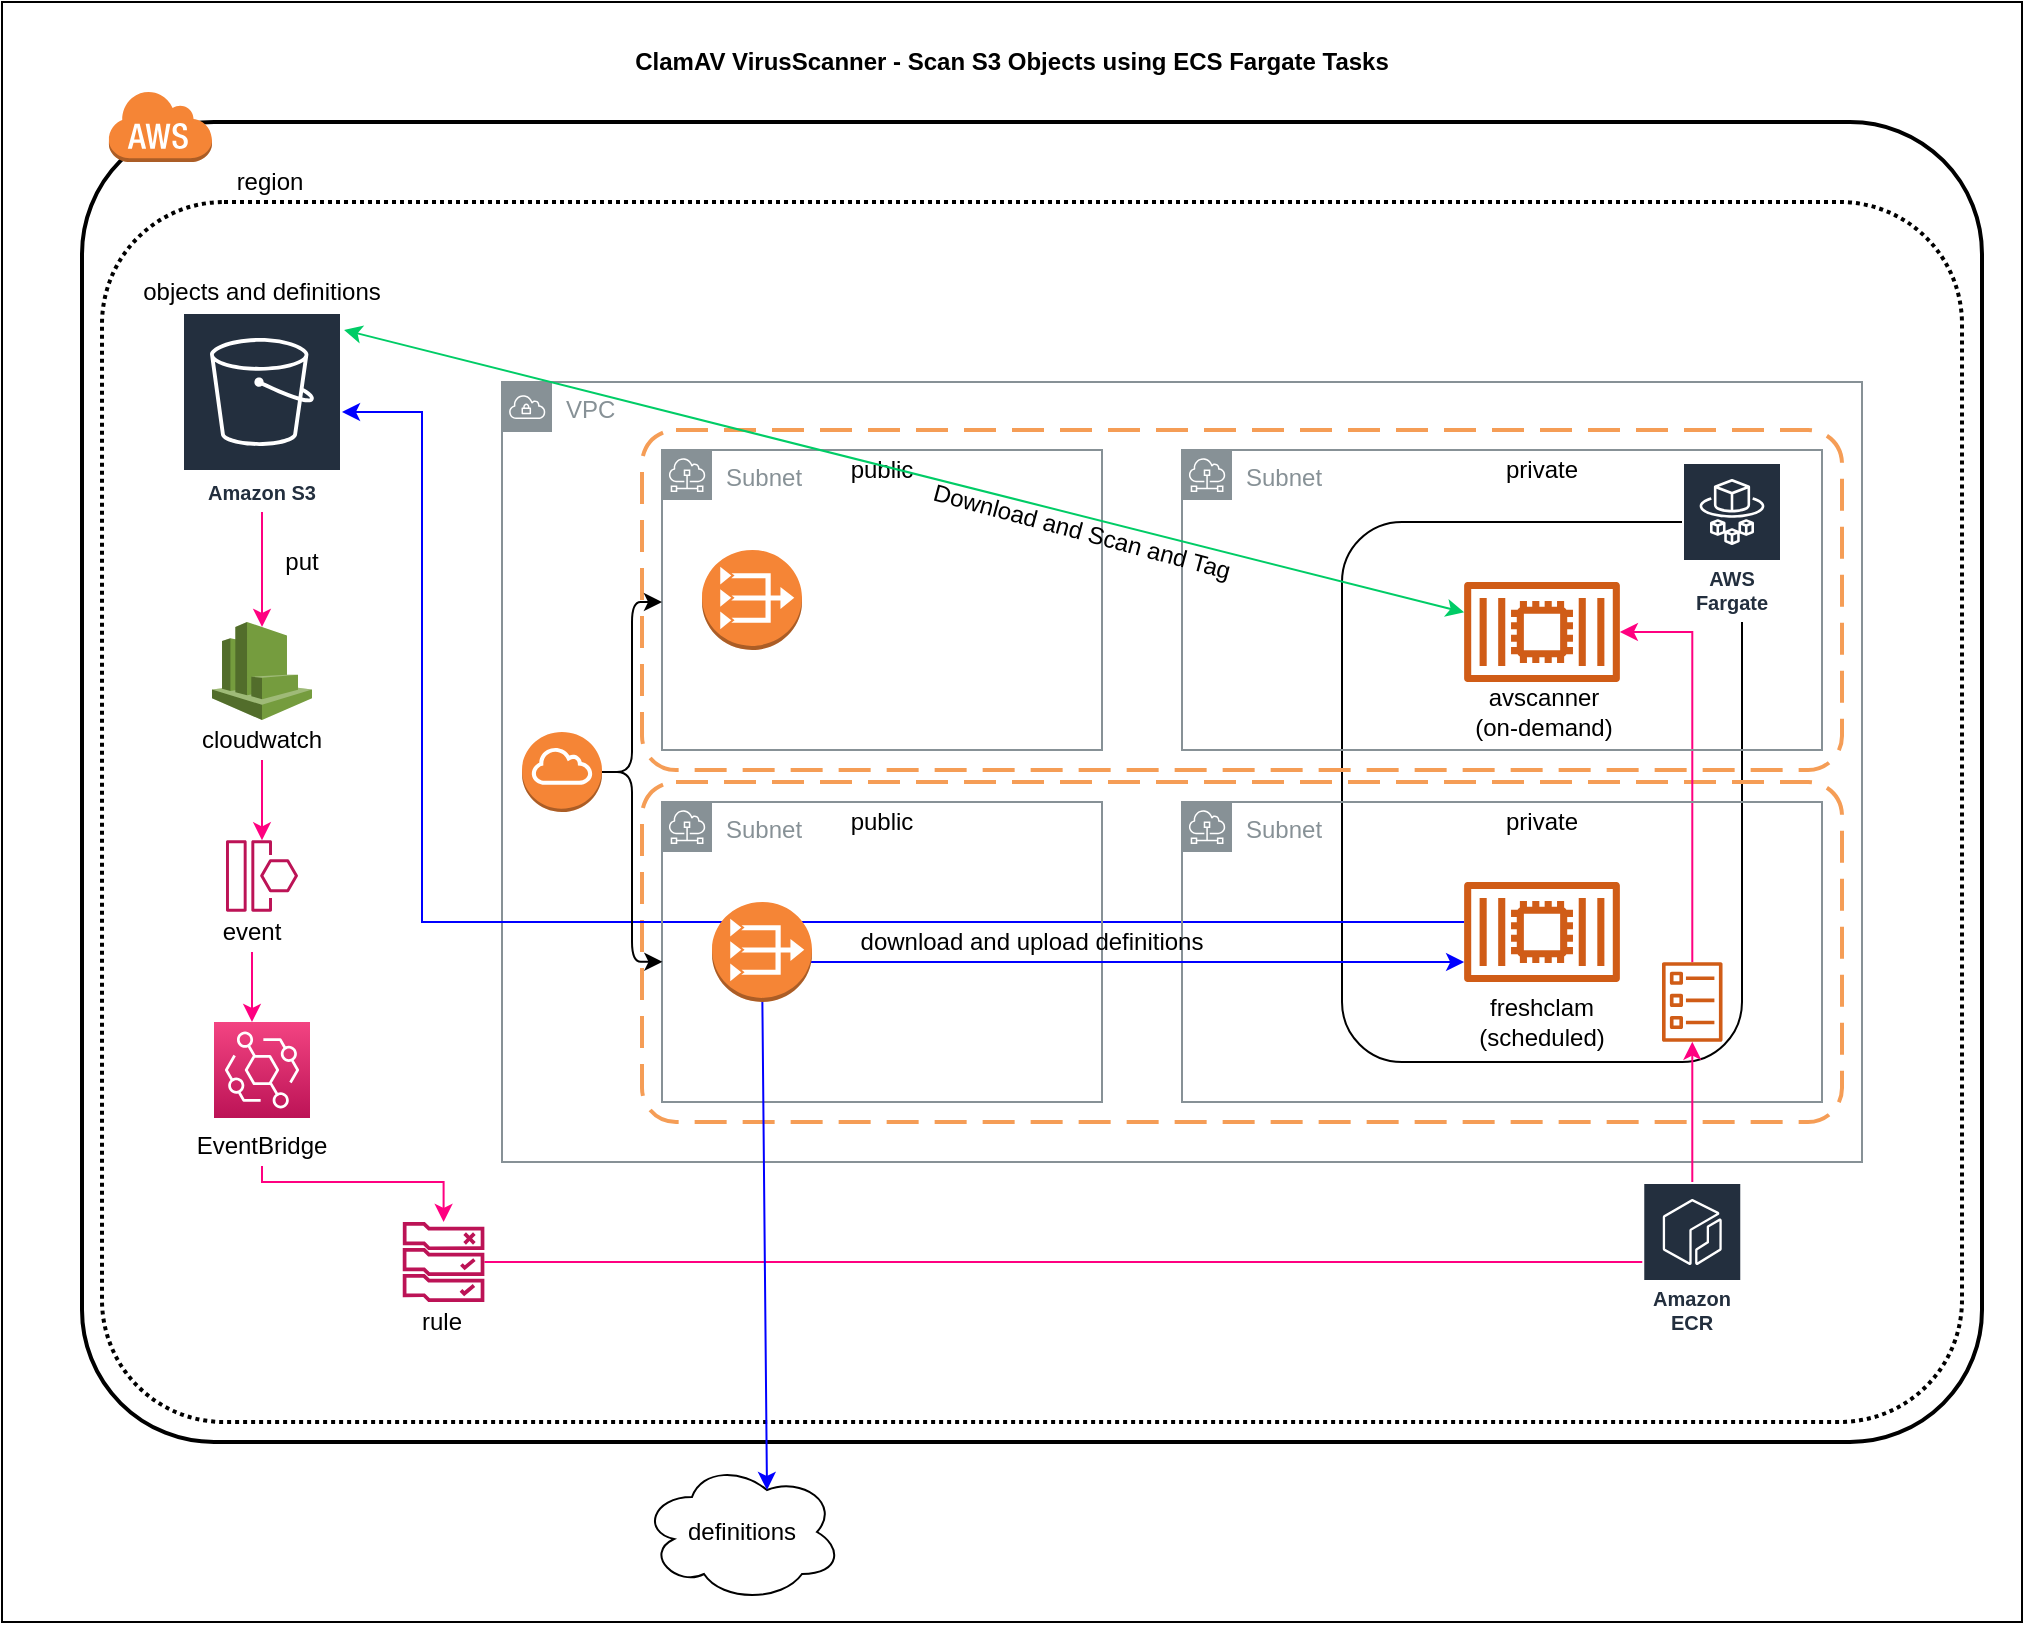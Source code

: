 <mxfile version="13.7.9" type="device"><diagram id="Xoux1UPko0LxIWhsIivq" name="Page-1"><mxGraphModel dx="2746" dy="1034" grid="1" gridSize="10" guides="1" tooltips="1" connect="1" arrows="1" fold="1" page="1" pageScale="1" pageWidth="850" pageHeight="1100" math="0" shadow="0"><root><mxCell id="0"/><mxCell id="1" parent="0"/><mxCell id="X9j9-UCl9JasLxoC7_An-1" value="" style="rounded=0;whiteSpace=wrap;html=1;" parent="1" vertex="1"><mxGeometry x="-170" y="290" width="1010" height="810" as="geometry"/></mxCell><mxCell id="KKg9IgOQ2FRUI8iZgC1Z-34" value="" style="rounded=1;whiteSpace=wrap;html=1;fillColor=none;" parent="1" vertex="1"><mxGeometry x="500" y="550" width="200" height="270" as="geometry"/></mxCell><mxCell id="KKg9IgOQ2FRUI8iZgC1Z-25" value="" style="rounded=1;arcSize=10;dashed=1;strokeColor=#F59D56;fillColor=none;gradientColor=none;dashPattern=8 4;strokeWidth=2;" parent="1" vertex="1"><mxGeometry x="150" y="680" width="600" height="170" as="geometry"/></mxCell><mxCell id="KKg9IgOQ2FRUI8iZgC1Z-24" value="" style="rounded=1;arcSize=10;dashed=1;strokeColor=#F59D56;fillColor=none;gradientColor=none;dashPattern=8 4;strokeWidth=2;" parent="1" vertex="1"><mxGeometry x="150" y="504" width="600" height="170" as="geometry"/></mxCell><mxCell id="KKg9IgOQ2FRUI8iZgC1Z-1" value="" style="rounded=1;arcSize=10;dashed=0;fillColor=none;gradientColor=none;strokeWidth=2;" parent="1" vertex="1"><mxGeometry x="-130" y="350" width="950" height="660" as="geometry"/></mxCell><mxCell id="KKg9IgOQ2FRUI8iZgC1Z-2" value="" style="dashed=0;html=1;shape=mxgraph.aws3.cloud;fillColor=#F58536;gradientColor=none;dashed=0;" parent="1" vertex="1"><mxGeometry x="-117" y="334" width="52" height="36" as="geometry"/></mxCell><mxCell id="KKg9IgOQ2FRUI8iZgC1Z-3" value="" style="rounded=1;arcSize=10;dashed=1;fillColor=none;gradientColor=none;dashPattern=1 1;strokeWidth=2;" parent="1" vertex="1"><mxGeometry x="-120" y="390" width="930" height="610" as="geometry"/></mxCell><mxCell id="KKg9IgOQ2FRUI8iZgC1Z-7" value="region" style="text;html=1;strokeColor=none;fillColor=none;align=center;verticalAlign=middle;whiteSpace=wrap;rounded=0;" parent="1" vertex="1"><mxGeometry x="-56" y="370" width="40" height="20" as="geometry"/></mxCell><mxCell id="KKg9IgOQ2FRUI8iZgC1Z-15" value="VPC" style="outlineConnect=0;gradientColor=none;html=1;whiteSpace=wrap;fontSize=12;fontStyle=0;shape=mxgraph.aws4.group;grIcon=mxgraph.aws4.group_vpc;strokeColor=#879196;fillColor=none;verticalAlign=top;align=left;spacingLeft=30;fontColor=#879196;dashed=0;" parent="1" vertex="1"><mxGeometry x="80" y="480" width="680" height="390" as="geometry"/></mxCell><mxCell id="KKg9IgOQ2FRUI8iZgC1Z-63" style="edgeStyle=orthogonalEdgeStyle;rounded=0;orthogonalLoop=1;jettySize=auto;html=1;strokeColor=#0000FF;" parent="1" source="KKg9IgOQ2FRUI8iZgC1Z-36" target="KKg9IgOQ2FRUI8iZgC1Z-45" edge="1"><mxGeometry relative="1" as="geometry"><Array as="points"><mxPoint x="40" y="750"/><mxPoint x="40" y="495"/></Array></mxGeometry></mxCell><mxCell id="SsWYyLI5iWJ4Lne8Hp8E-11" style="edgeStyle=orthogonalEdgeStyle;rounded=0;orthogonalLoop=1;jettySize=auto;html=1;strokeColor=#FF0080;" edge="1" parent="1" source="KKg9IgOQ2FRUI8iZgC1Z-61" target="KKg9IgOQ2FRUI8iZgC1Z-35"><mxGeometry relative="1" as="geometry"><Array as="points"><mxPoint x="675" y="605"/></Array></mxGeometry></mxCell><mxCell id="KKg9IgOQ2FRUI8iZgC1Z-16" value="Subnet" style="outlineConnect=0;gradientColor=none;html=1;whiteSpace=wrap;fontSize=12;fontStyle=0;shape=mxgraph.aws4.group;grIcon=mxgraph.aws4.group_subnet;strokeColor=#879196;fillColor=none;verticalAlign=top;align=left;spacingLeft=30;fontColor=#879196;dashed=0;" parent="1" vertex="1"><mxGeometry x="160" y="514" width="220" height="150" as="geometry"/></mxCell><mxCell id="KKg9IgOQ2FRUI8iZgC1Z-17" value="Subnet" style="outlineConnect=0;gradientColor=none;html=1;whiteSpace=wrap;fontSize=12;fontStyle=0;shape=mxgraph.aws4.group;grIcon=mxgraph.aws4.group_subnet;strokeColor=#879196;fillColor=none;verticalAlign=top;align=left;spacingLeft=30;fontColor=#879196;dashed=0;" parent="1" vertex="1"><mxGeometry x="420" y="514" width="320" height="150" as="geometry"/></mxCell><mxCell id="KKg9IgOQ2FRUI8iZgC1Z-18" value="Subnet" style="outlineConnect=0;gradientColor=none;html=1;whiteSpace=wrap;fontSize=12;fontStyle=0;shape=mxgraph.aws4.group;grIcon=mxgraph.aws4.group_subnet;strokeColor=#879196;fillColor=none;verticalAlign=top;align=left;spacingLeft=30;fontColor=#879196;dashed=0;" parent="1" vertex="1"><mxGeometry x="160" y="690" width="220" height="150" as="geometry"/></mxCell><mxCell id="KKg9IgOQ2FRUI8iZgC1Z-19" value="Subnet" style="outlineConnect=0;gradientColor=none;html=1;whiteSpace=wrap;fontSize=12;fontStyle=0;shape=mxgraph.aws4.group;grIcon=mxgraph.aws4.group_subnet;strokeColor=#879196;fillColor=none;verticalAlign=top;align=left;spacingLeft=30;fontColor=#879196;dashed=0;" parent="1" vertex="1"><mxGeometry x="420" y="690" width="320" height="150" as="geometry"/></mxCell><mxCell id="KKg9IgOQ2FRUI8iZgC1Z-20" value="public" style="text;html=1;strokeColor=none;fillColor=none;align=center;verticalAlign=middle;whiteSpace=wrap;rounded=0;" parent="1" vertex="1"><mxGeometry x="250" y="514" width="40" height="20" as="geometry"/></mxCell><mxCell id="KKg9IgOQ2FRUI8iZgC1Z-21" value="public" style="text;html=1;strokeColor=none;fillColor=none;align=center;verticalAlign=middle;whiteSpace=wrap;rounded=0;" parent="1" vertex="1"><mxGeometry x="250" y="690" width="40" height="20" as="geometry"/></mxCell><mxCell id="KKg9IgOQ2FRUI8iZgC1Z-22" value="private" style="text;html=1;strokeColor=none;fillColor=none;align=center;verticalAlign=middle;whiteSpace=wrap;rounded=0;" parent="1" vertex="1"><mxGeometry x="580" y="514" width="40" height="20" as="geometry"/></mxCell><mxCell id="KKg9IgOQ2FRUI8iZgC1Z-23" value="private" style="text;html=1;strokeColor=none;fillColor=none;align=center;verticalAlign=middle;whiteSpace=wrap;rounded=0;" parent="1" vertex="1"><mxGeometry x="580" y="690" width="40" height="20" as="geometry"/></mxCell><mxCell id="KKg9IgOQ2FRUI8iZgC1Z-28" value="" style="outlineConnect=0;dashed=0;verticalLabelPosition=bottom;verticalAlign=top;align=center;html=1;shape=mxgraph.aws3.internet_gateway;fillColor=#F58536;gradientColor=none;" parent="1" vertex="1"><mxGeometry x="90" y="655" width="40" height="40" as="geometry"/></mxCell><mxCell id="KKg9IgOQ2FRUI8iZgC1Z-29" value="" style="edgeStyle=elbowEdgeStyle;elbow=horizontal;endArrow=classic;html=1;exitX=1;exitY=0.5;exitDx=0;exitDy=0;exitPerimeter=0;" parent="1" source="KKg9IgOQ2FRUI8iZgC1Z-28" edge="1"><mxGeometry width="50" height="50" relative="1" as="geometry"><mxPoint x="400" y="590" as="sourcePoint"/><mxPoint x="160" y="590" as="targetPoint"/></mxGeometry></mxCell><mxCell id="KKg9IgOQ2FRUI8iZgC1Z-30" value="" style="edgeStyle=elbowEdgeStyle;elbow=horizontal;endArrow=classic;html=1;exitX=1;exitY=0.5;exitDx=0;exitDy=0;exitPerimeter=0;entryX=0.017;entryY=0.529;entryDx=0;entryDy=0;entryPerimeter=0;" parent="1" source="KKg9IgOQ2FRUI8iZgC1Z-28" target="KKg9IgOQ2FRUI8iZgC1Z-25" edge="1"><mxGeometry width="50" height="50" relative="1" as="geometry"><mxPoint x="400" y="590" as="sourcePoint"/><mxPoint x="450" y="540" as="targetPoint"/></mxGeometry></mxCell><mxCell id="KKg9IgOQ2FRUI8iZgC1Z-32" value="AWS Fargate" style="outlineConnect=0;fontColor=#232F3E;gradientColor=none;strokeColor=#ffffff;fillColor=#232F3E;dashed=0;verticalLabelPosition=middle;verticalAlign=bottom;align=center;html=1;whiteSpace=wrap;fontSize=10;fontStyle=1;spacing=3;shape=mxgraph.aws4.productIcon;prIcon=mxgraph.aws4.fargate;" parent="1" vertex="1"><mxGeometry x="670" y="520" width="50" height="80" as="geometry"/></mxCell><mxCell id="KKg9IgOQ2FRUI8iZgC1Z-35" value="" style="outlineConnect=0;fontColor=#232F3E;gradientColor=none;fillColor=#D05C17;strokeColor=none;dashed=0;verticalLabelPosition=bottom;verticalAlign=top;align=center;html=1;fontSize=12;fontStyle=0;aspect=fixed;pointerEvents=1;shape=mxgraph.aws4.container_2;" parent="1" vertex="1"><mxGeometry x="561" y="580" width="78" height="50" as="geometry"/></mxCell><mxCell id="KKg9IgOQ2FRUI8iZgC1Z-36" value="" style="outlineConnect=0;fontColor=#232F3E;gradientColor=none;fillColor=#D05C17;strokeColor=none;dashed=0;verticalLabelPosition=bottom;verticalAlign=top;align=center;html=1;fontSize=12;fontStyle=0;aspect=fixed;pointerEvents=1;shape=mxgraph.aws4.container_2;" parent="1" vertex="1"><mxGeometry x="561" y="730" width="78" height="50" as="geometry"/></mxCell><mxCell id="KKg9IgOQ2FRUI8iZgC1Z-41" value="" style="outlineConnect=0;dashed=0;verticalLabelPosition=bottom;verticalAlign=top;align=center;html=1;shape=mxgraph.aws3.vpc_nat_gateway;fillColor=#F58536;gradientColor=none;" parent="1" vertex="1"><mxGeometry x="180" y="564" width="50" height="50" as="geometry"/></mxCell><mxCell id="KKg9IgOQ2FRUI8iZgC1Z-43" value="avscanner (on-demand)" style="text;html=1;strokeColor=none;fillColor=none;align=center;verticalAlign=middle;whiteSpace=wrap;rounded=0;" parent="1" vertex="1"><mxGeometry x="561" y="635" width="80" height="20" as="geometry"/></mxCell><mxCell id="KKg9IgOQ2FRUI8iZgC1Z-44" value="freshclam (scheduled)" style="text;html=1;strokeColor=none;fillColor=none;align=center;verticalAlign=middle;whiteSpace=wrap;rounded=0;" parent="1" vertex="1"><mxGeometry x="580" y="790" width="40" height="20" as="geometry"/></mxCell><mxCell id="KKg9IgOQ2FRUI8iZgC1Z-45" value="Amazon S3" style="outlineConnect=0;fontColor=#232F3E;gradientColor=none;strokeColor=#ffffff;fillColor=#232F3E;dashed=0;verticalLabelPosition=middle;verticalAlign=bottom;align=center;html=1;whiteSpace=wrap;fontSize=10;fontStyle=1;spacing=3;shape=mxgraph.aws4.productIcon;prIcon=mxgraph.aws4.s3;" parent="1" vertex="1"><mxGeometry x="-80" y="445" width="80" height="100" as="geometry"/></mxCell><mxCell id="KKg9IgOQ2FRUI8iZgC1Z-46" value="" style="points=[[0,0,0],[0.25,0,0],[0.5,0,0],[0.75,0,0],[1,0,0],[0,1,0],[0.25,1,0],[0.5,1,0],[0.75,1,0],[1,1,0],[0,0.25,0],[0,0.5,0],[0,0.75,0],[1,0.25,0],[1,0.5,0],[1,0.75,0]];outlineConnect=0;fontColor=#232F3E;gradientColor=#F34482;gradientDirection=north;fillColor=#BC1356;strokeColor=#ffffff;dashed=0;verticalLabelPosition=bottom;verticalAlign=top;align=center;html=1;fontSize=12;fontStyle=0;aspect=fixed;shape=mxgraph.aws4.resourceIcon;resIcon=mxgraph.aws4.eventbridge;" parent="1" vertex="1"><mxGeometry x="-64" y="800" width="48" height="48" as="geometry"/></mxCell><mxCell id="KKg9IgOQ2FRUI8iZgC1Z-57" style="edgeStyle=orthogonalEdgeStyle;rounded=0;orthogonalLoop=1;jettySize=auto;html=1;strokeColor=#FF0080;" parent="1" source="KKg9IgOQ2FRUI8iZgC1Z-47" target="KKg9IgOQ2FRUI8iZgC1Z-53" edge="1"><mxGeometry relative="1" as="geometry"><Array as="points"><mxPoint x="-40" y="880"/></Array></mxGeometry></mxCell><mxCell id="KKg9IgOQ2FRUI8iZgC1Z-47" value="EventBridge" style="text;html=1;strokeColor=none;fillColor=none;align=center;verticalAlign=middle;whiteSpace=wrap;rounded=0;" parent="1" vertex="1"><mxGeometry x="-60" y="852" width="40" height="20" as="geometry"/></mxCell><mxCell id="KKg9IgOQ2FRUI8iZgC1Z-48" value="" style="outlineConnect=0;dashed=0;verticalLabelPosition=bottom;verticalAlign=top;align=center;html=1;shape=mxgraph.aws3.cloudwatch;fillColor=#759C3E;gradientColor=none;" parent="1" vertex="1"><mxGeometry x="-65" y="600" width="50" height="49" as="geometry"/></mxCell><mxCell id="KKg9IgOQ2FRUI8iZgC1Z-55" value="" style="edgeStyle=orthogonalEdgeStyle;rounded=0;orthogonalLoop=1;jettySize=auto;html=1;strokeColor=#FF0080;" parent="1" source="KKg9IgOQ2FRUI8iZgC1Z-49" target="KKg9IgOQ2FRUI8iZgC1Z-51" edge="1"><mxGeometry relative="1" as="geometry"><Array as="points"><mxPoint x="-40" y="690"/><mxPoint x="-40" y="690"/></Array></mxGeometry></mxCell><mxCell id="KKg9IgOQ2FRUI8iZgC1Z-49" value="cloudwatch" style="text;html=1;strokeColor=none;fillColor=none;align=center;verticalAlign=middle;whiteSpace=wrap;rounded=0;" parent="1" vertex="1"><mxGeometry x="-60" y="649" width="40" height="20" as="geometry"/></mxCell><mxCell id="KKg9IgOQ2FRUI8iZgC1Z-50" value="" style="endArrow=classic;html=1;entryX=0.5;entryY=0.05;entryDx=0;entryDy=0;entryPerimeter=0;strokeColor=#FF0080;" parent="1" source="KKg9IgOQ2FRUI8iZgC1Z-45" target="KKg9IgOQ2FRUI8iZgC1Z-48" edge="1"><mxGeometry width="50" height="50" relative="1" as="geometry"><mxPoint x="400" y="590" as="sourcePoint"/><mxPoint x="450" y="540" as="targetPoint"/></mxGeometry></mxCell><mxCell id="KKg9IgOQ2FRUI8iZgC1Z-51" value="" style="outlineConnect=0;fontColor=#232F3E;gradientColor=none;fillColor=#BC1356;strokeColor=none;dashed=0;verticalLabelPosition=bottom;verticalAlign=top;align=center;html=1;fontSize=12;fontStyle=0;aspect=fixed;pointerEvents=1;shape=mxgraph.aws4.event_resource;" parent="1" vertex="1"><mxGeometry x="-58" y="709" width="36" height="36" as="geometry"/></mxCell><mxCell id="KKg9IgOQ2FRUI8iZgC1Z-56" value="" style="edgeStyle=orthogonalEdgeStyle;rounded=0;orthogonalLoop=1;jettySize=auto;html=1;strokeColor=#FF0080;" parent="1" source="KKg9IgOQ2FRUI8iZgC1Z-52" edge="1"><mxGeometry relative="1" as="geometry"><mxPoint x="-45" y="800" as="targetPoint"/></mxGeometry></mxCell><mxCell id="KKg9IgOQ2FRUI8iZgC1Z-52" value="event" style="text;html=1;strokeColor=none;fillColor=none;align=center;verticalAlign=middle;whiteSpace=wrap;rounded=0;" parent="1" vertex="1"><mxGeometry x="-65" y="745" width="40" height="20" as="geometry"/></mxCell><mxCell id="KKg9IgOQ2FRUI8iZgC1Z-58" value="" style="edgeStyle=orthogonalEdgeStyle;rounded=0;orthogonalLoop=1;jettySize=auto;html=1;strokeColor=#FF0080;" parent="1" source="KKg9IgOQ2FRUI8iZgC1Z-53" target="KKg9IgOQ2FRUI8iZgC1Z-61" edge="1"><mxGeometry relative="1" as="geometry"><mxPoint x="600" y="800" as="targetPoint"/></mxGeometry></mxCell><mxCell id="KKg9IgOQ2FRUI8iZgC1Z-53" value="" style="outlineConnect=0;fontColor=#232F3E;gradientColor=none;fillColor=#BC1356;strokeColor=none;dashed=0;verticalLabelPosition=bottom;verticalAlign=top;align=center;html=1;fontSize=12;fontStyle=0;aspect=fixed;pointerEvents=1;shape=mxgraph.aws4.rule_2;" parent="1" vertex="1"><mxGeometry x="30.26" y="900" width="41.05" height="40" as="geometry"/></mxCell><mxCell id="KKg9IgOQ2FRUI8iZgC1Z-54" value="rule" style="text;html=1;strokeColor=none;fillColor=none;align=center;verticalAlign=middle;whiteSpace=wrap;rounded=0;" parent="1" vertex="1"><mxGeometry x="30.26" y="940" width="40" height="20" as="geometry"/></mxCell><mxCell id="KKg9IgOQ2FRUI8iZgC1Z-59" value="put" style="text;html=1;strokeColor=none;fillColor=none;align=center;verticalAlign=middle;whiteSpace=wrap;rounded=0;" parent="1" vertex="1"><mxGeometry x="-40" y="560" width="40" height="20" as="geometry"/></mxCell><mxCell id="KKg9IgOQ2FRUI8iZgC1Z-60" value="Amazon ECR" style="outlineConnect=0;fontColor=#232F3E;gradientColor=none;strokeColor=#ffffff;fillColor=#232F3E;dashed=0;verticalLabelPosition=middle;verticalAlign=bottom;align=center;html=1;whiteSpace=wrap;fontSize=10;fontStyle=1;spacing=3;shape=mxgraph.aws4.productIcon;prIcon=mxgraph.aws4.ecr;" parent="1" vertex="1"><mxGeometry x="650.13" y="880" width="50" height="80" as="geometry"/></mxCell><mxCell id="KKg9IgOQ2FRUI8iZgC1Z-61" value="" style="outlineConnect=0;fontColor=#232F3E;gradientColor=none;fillColor=#D05C17;strokeColor=none;dashed=0;verticalLabelPosition=bottom;verticalAlign=top;align=center;html=1;fontSize=12;fontStyle=0;aspect=fixed;pointerEvents=1;shape=mxgraph.aws4.ecs_task;" parent="1" vertex="1"><mxGeometry x="660" y="770" width="30.26" height="40" as="geometry"/></mxCell><mxCell id="X9j9-UCl9JasLxoC7_An-2" value="ClamAV VirusScanner - Scan S3 Objects using ECS Fargate Tasks" style="text;html=1;strokeColor=none;fillColor=none;align=center;verticalAlign=middle;whiteSpace=wrap;rounded=0;fontStyle=1" parent="1" vertex="1"><mxGeometry x="-145" y="310" width="960" height="20" as="geometry"/></mxCell><mxCell id="SsWYyLI5iWJ4Lne8Hp8E-1" value="definitions" style="ellipse;shape=cloud;whiteSpace=wrap;html=1;" vertex="1" parent="1"><mxGeometry x="150" y="1020" width="100" height="70" as="geometry"/></mxCell><mxCell id="SsWYyLI5iWJ4Lne8Hp8E-3" value="" style="endArrow=classic;startArrow=classic;html=1;exitX=0.625;exitY=0.2;exitDx=0;exitDy=0;exitPerimeter=0;entryX=0;entryY=0.801;entryDx=0;entryDy=0;entryPerimeter=0;strokeColor=#0000FF;" edge="1" parent="1" source="SsWYyLI5iWJ4Lne8Hp8E-1" target="KKg9IgOQ2FRUI8iZgC1Z-36"><mxGeometry width="50" height="50" relative="1" as="geometry"><mxPoint x="80" y="660" as="sourcePoint"/><mxPoint x="130" y="610" as="targetPoint"/><Array as="points"><mxPoint x="210" y="770"/></Array></mxGeometry></mxCell><mxCell id="KKg9IgOQ2FRUI8iZgC1Z-42" value="" style="outlineConnect=0;dashed=0;verticalLabelPosition=bottom;verticalAlign=top;align=center;html=1;shape=mxgraph.aws3.vpc_nat_gateway;fillColor=#F58536;gradientColor=none;" parent="1" vertex="1"><mxGeometry x="185" y="740" width="50" height="50" as="geometry"/></mxCell><mxCell id="SsWYyLI5iWJ4Lne8Hp8E-5" value="" style="endArrow=classic;startArrow=classic;html=1;exitX=1.013;exitY=0.09;exitDx=0;exitDy=0;exitPerimeter=0;strokeColor=#00CC66;" edge="1" parent="1" source="KKg9IgOQ2FRUI8iZgC1Z-45" target="KKg9IgOQ2FRUI8iZgC1Z-35"><mxGeometry width="50" height="50" relative="1" as="geometry"><mxPoint x="80" y="660" as="sourcePoint"/><mxPoint x="130" y="610" as="targetPoint"/></mxGeometry></mxCell><mxCell id="SsWYyLI5iWJ4Lne8Hp8E-6" value="Download and Scan and Tag" style="text;html=1;strokeColor=none;fillColor=none;align=center;verticalAlign=middle;whiteSpace=wrap;rounded=0;rotation=15;" vertex="1" parent="1"><mxGeometry x="280" y="545" width="180" height="20" as="geometry"/></mxCell><mxCell id="SsWYyLI5iWJ4Lne8Hp8E-7" value="download and upload definitions" style="text;html=1;strokeColor=none;fillColor=none;align=center;verticalAlign=middle;whiteSpace=wrap;rounded=0;" vertex="1" parent="1"><mxGeometry x="255" y="750" width="180" height="20" as="geometry"/></mxCell><mxCell id="SsWYyLI5iWJ4Lne8Hp8E-12" value="objects and definitions" style="text;html=1;strokeColor=none;fillColor=none;align=center;verticalAlign=middle;whiteSpace=wrap;rounded=0;" vertex="1" parent="1"><mxGeometry x="-130" y="425" width="180" height="20" as="geometry"/></mxCell></root></mxGraphModel></diagram></mxfile>